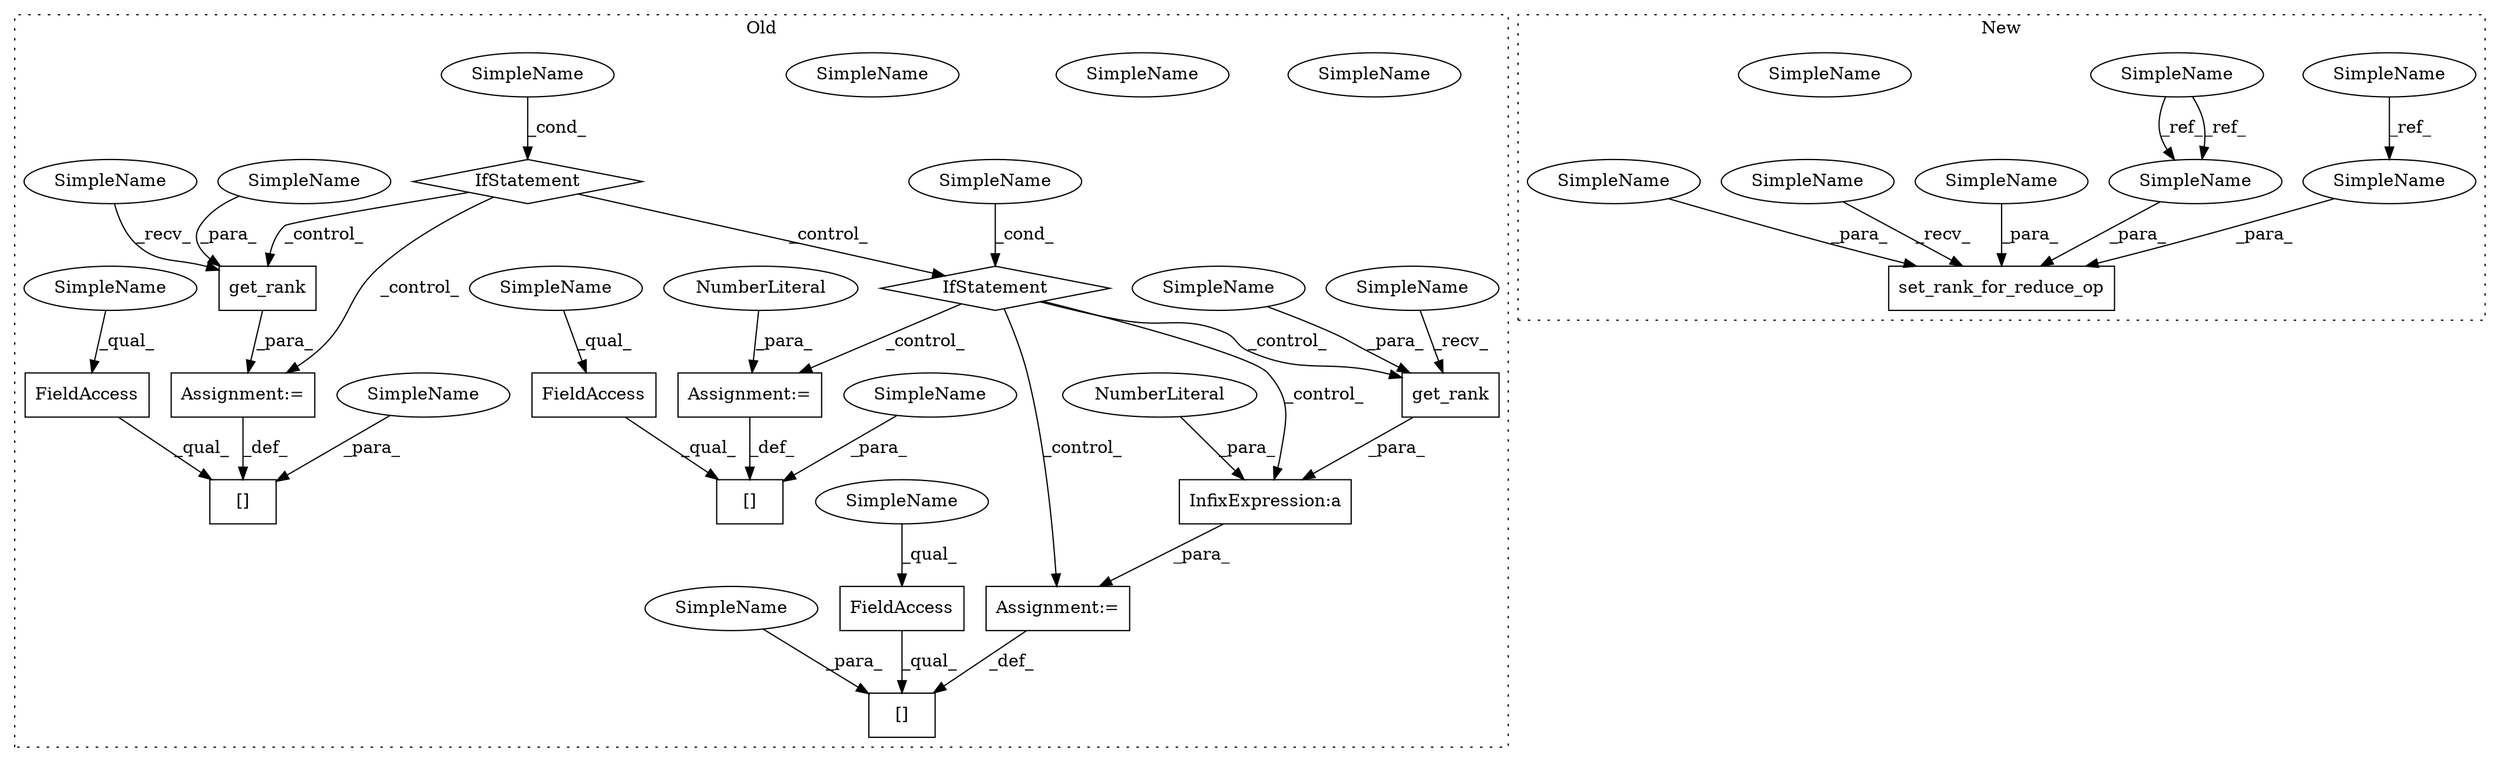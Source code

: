 digraph G {
subgraph cluster0 {
1 [label="[]" a="2" s="139113,139139" l="15,1" shape="box"];
4 [label="[]" a="2" s="139259,139285" l="15,1" shape="box"];
5 [label="InfixExpression:a" a="27" s="139313" l="3" shape="box"];
6 [label="NumberLiteral" a="34" s="139316" l="1" shape="ellipse"];
7 [label="[]" a="2" s="139208,139234" l="15,1" shape="box"];
8 [label="Assignment:=" a="7" s="139286" l="1" shape="box"];
9 [label="get_rank" a="32" s="139146,139165" l="9,1" shape="box"];
10 [label="FieldAccess" a="22" s="139113" l="14" shape="box"];
11 [label="get_rank" a="32" s="139293,139312" l="9,1" shape="box"];
12 [label="FieldAccess" a="22" s="139208" l="14" shape="box"];
13 [label="FieldAccess" a="22" s="139259" l="14" shape="box"];
15 [label="IfStatement" a="25" s="139184,139198" l="4,2" shape="diamond"];
16 [label="SimpleName" a="42" s="139095" l="8" shape="ellipse"];
17 [label="IfStatement" a="25" s="139091,139103" l="4,2" shape="diamond"];
18 [label="SimpleName" a="42" s="139188" l="10" shape="ellipse"];
19 [label="Assignment:=" a="7" s="139235" l="1" shape="box"];
20 [label="NumberLiteral" a="34" s="139236" l="1" shape="ellipse"];
21 [label="Assignment:=" a="7" s="139140" l="1" shape="box"];
24 [label="SimpleName" a="42" s="139188" l="10" shape="ellipse"];
25 [label="SimpleName" a="42" s="139095" l="8" shape="ellipse"];
26 [label="SimpleName" a="42" s="139155" l="10" shape="ellipse"];
27 [label="SimpleName" a="42" s="139302" l="10" shape="ellipse"];
28 [label="SimpleName" a="42" s="139188" l="10" shape="ellipse"];
30 [label="SimpleName" a="42" s="139141" l="4" shape="ellipse"];
31 [label="SimpleName" a="42" s="139288" l="4" shape="ellipse"];
32 [label="SimpleName" a="42" s="139113" l="4" shape="ellipse"];
33 [label="SimpleName" a="42" s="139259" l="4" shape="ellipse"];
34 [label="SimpleName" a="42" s="139208" l="4" shape="ellipse"];
35 [label="SimpleName" a="42" s="139223" l="11" shape="ellipse"];
36 [label="SimpleName" a="42" s="139274" l="11" shape="ellipse"];
37 [label="SimpleName" a="42" s="139128" l="11" shape="ellipse"];
label = "Old";
style="dotted";
}
subgraph cluster1 {
2 [label="set_rank_for_reduce_op" a="32" s="138422,138487" l="23,1" shape="box"];
3 [label="SimpleName" a="42" s="137938" l="11" shape="ellipse"];
14 [label="SimpleName" a="42" s="138305" l="10" shape="ellipse"];
22 [label="SimpleName" a="42" s="138456" l="11" shape="ellipse"];
23 [label="SimpleName" a="42" s="138477" l="10" shape="ellipse"];
29 [label="SimpleName" a="42" s="138477" l="10" shape="ellipse"];
38 [label="SimpleName" a="42" s="138468" l="8" shape="ellipse"];
39 [label="SimpleName" a="42" s="138417" l="4" shape="ellipse"];
40 [label="SimpleName" a="42" s="138445" l="10" shape="ellipse"];
label = "New";
style="dotted";
}
3 -> 22 [label="_ref_"];
5 -> 8 [label="_para_"];
6 -> 5 [label="_para_"];
8 -> 4 [label="_def_"];
9 -> 21 [label="_para_"];
10 -> 1 [label="_qual_"];
11 -> 5 [label="_para_"];
12 -> 7 [label="_qual_"];
13 -> 4 [label="_qual_"];
14 -> 29 [label="_ref_"];
14 -> 29 [label="_ref_"];
15 -> 8 [label="_control_"];
15 -> 11 [label="_control_"];
15 -> 5 [label="_control_"];
15 -> 19 [label="_control_"];
17 -> 9 [label="_control_"];
17 -> 21 [label="_control_"];
17 -> 15 [label="_control_"];
19 -> 7 [label="_def_"];
20 -> 19 [label="_para_"];
21 -> 1 [label="_def_"];
22 -> 2 [label="_para_"];
25 -> 17 [label="_cond_"];
26 -> 9 [label="_para_"];
27 -> 11 [label="_para_"];
28 -> 15 [label="_cond_"];
29 -> 2 [label="_para_"];
30 -> 9 [label="_recv_"];
31 -> 11 [label="_recv_"];
32 -> 10 [label="_qual_"];
33 -> 13 [label="_qual_"];
34 -> 12 [label="_qual_"];
35 -> 7 [label="_para_"];
36 -> 4 [label="_para_"];
37 -> 1 [label="_para_"];
38 -> 2 [label="_para_"];
39 -> 2 [label="_recv_"];
40 -> 2 [label="_para_"];
}
